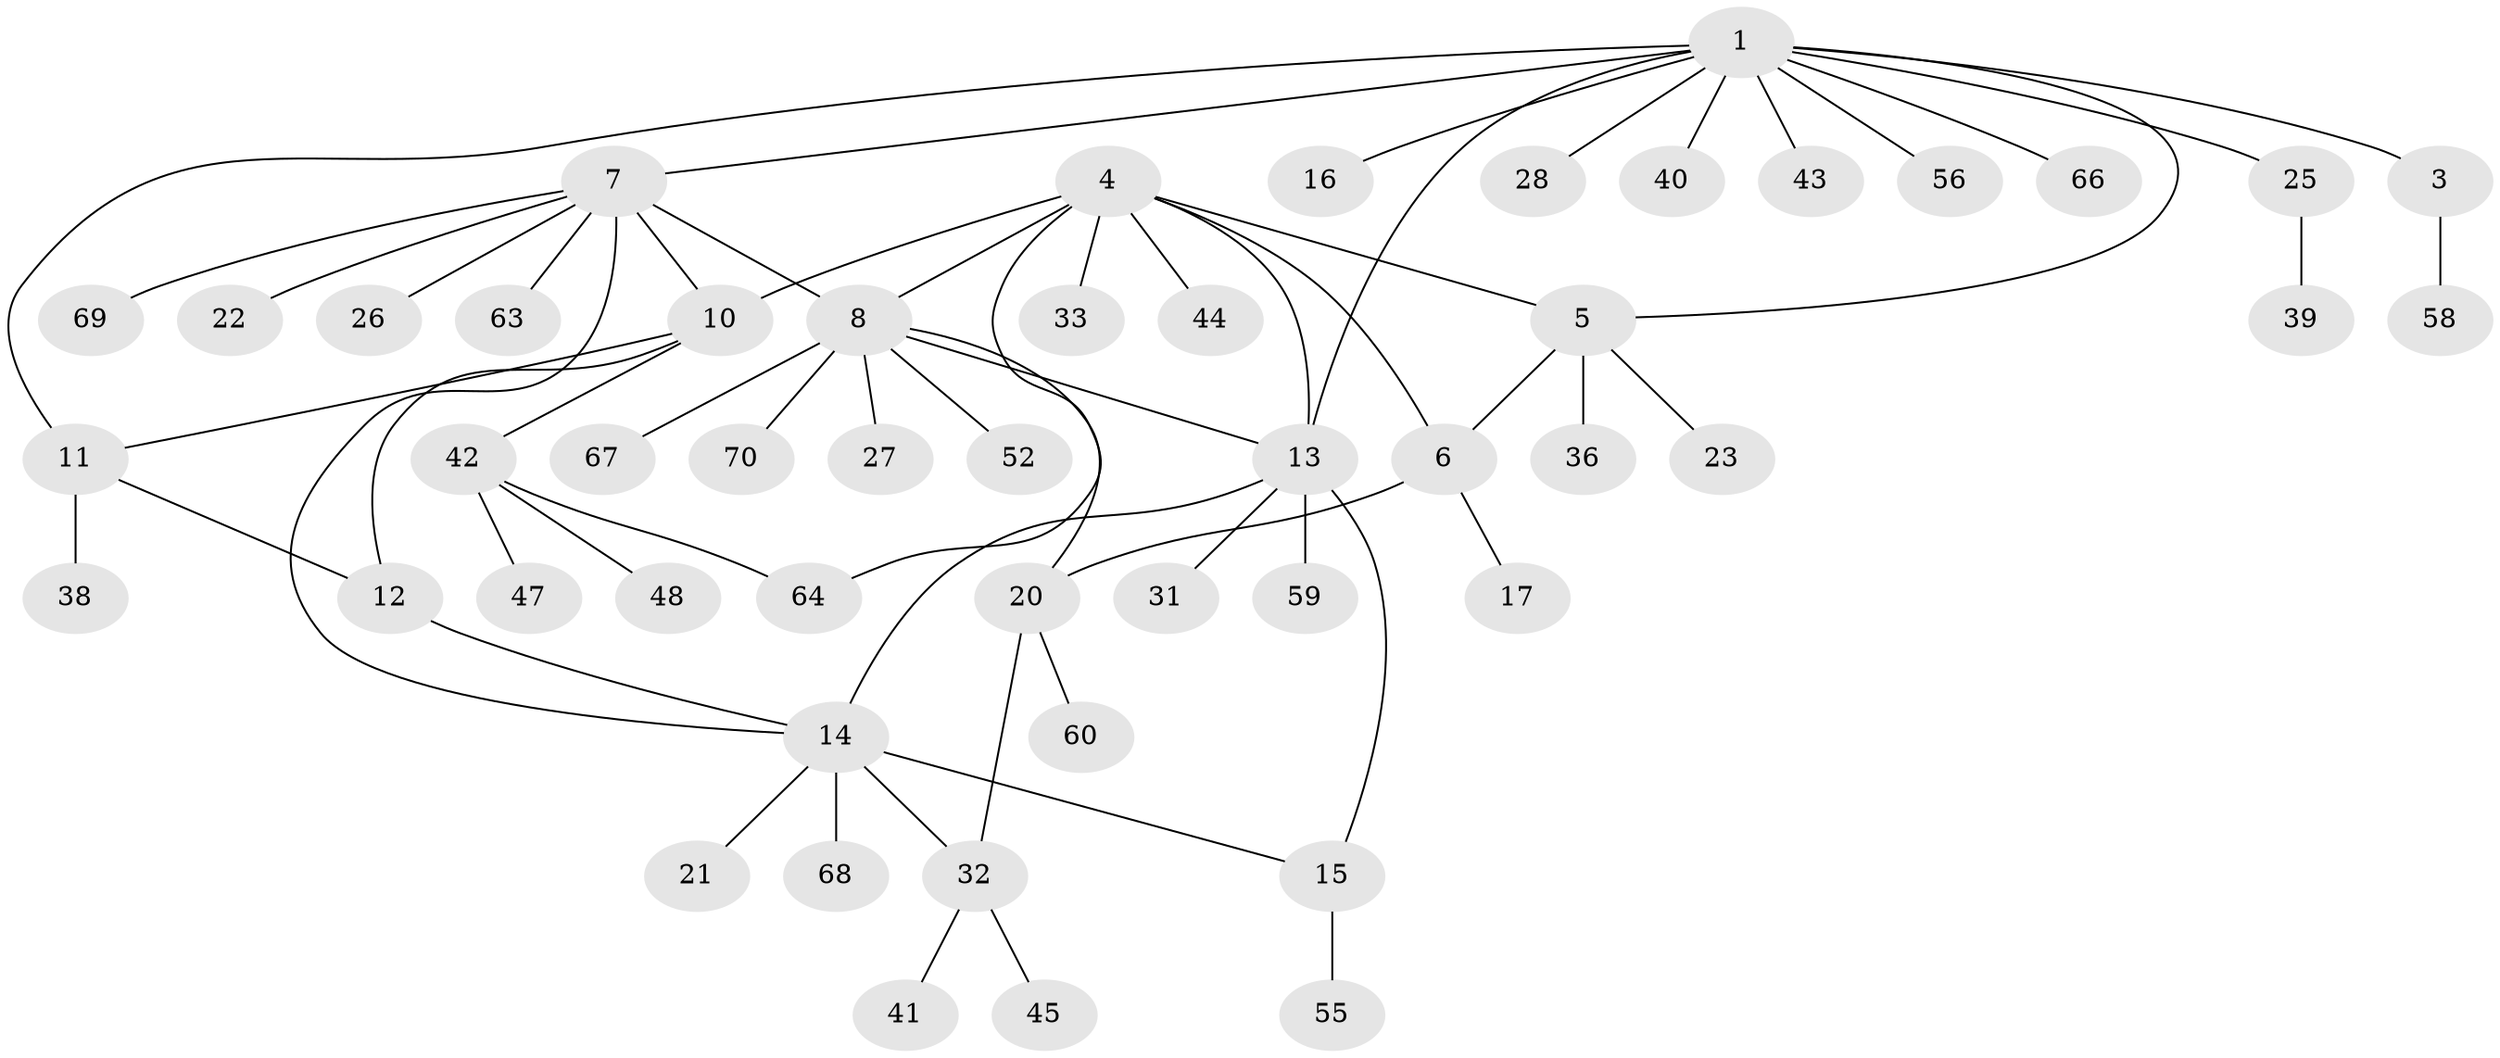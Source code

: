 // Generated by graph-tools (version 1.1) at 2025/52/02/27/25 19:52:19]
// undirected, 50 vertices, 62 edges
graph export_dot {
graph [start="1"]
  node [color=gray90,style=filled];
  1 [super="+2"];
  3 [super="+18"];
  4 [super="+57"];
  5 [super="+53"];
  6 [super="+24"];
  7 [super="+9"];
  8 [super="+19"];
  10;
  11 [super="+49"];
  12 [super="+37"];
  13 [super="+30"];
  14 [super="+50"];
  15 [super="+51"];
  16 [super="+62"];
  17;
  20 [super="+29"];
  21;
  22;
  23;
  25 [super="+46"];
  26;
  27;
  28;
  31;
  32 [super="+35"];
  33 [super="+34"];
  36;
  38 [super="+54"];
  39;
  40;
  41 [super="+65"];
  42 [super="+71"];
  43;
  44;
  45;
  47;
  48;
  52;
  55;
  56;
  58;
  59;
  60 [super="+61"];
  63;
  64;
  66;
  67;
  68;
  69;
  70;
  1 -- 3 [weight=2];
  1 -- 5;
  1 -- 7;
  1 -- 11 [weight=2];
  1 -- 16;
  1 -- 28;
  1 -- 66;
  1 -- 40;
  1 -- 43;
  1 -- 13;
  1 -- 56;
  1 -- 25;
  3 -- 58;
  4 -- 5;
  4 -- 6;
  4 -- 8;
  4 -- 10;
  4 -- 13;
  4 -- 33;
  4 -- 44;
  4 -- 64;
  5 -- 6;
  5 -- 23;
  5 -- 36;
  6 -- 17;
  6 -- 20;
  7 -- 8 [weight=2];
  7 -- 10;
  7 -- 26;
  7 -- 69;
  7 -- 63;
  7 -- 22;
  7 -- 14;
  8 -- 13;
  8 -- 20;
  8 -- 27;
  8 -- 52;
  8 -- 67;
  8 -- 70;
  10 -- 11;
  10 -- 12;
  10 -- 42;
  11 -- 12;
  11 -- 38;
  12 -- 14;
  13 -- 14;
  13 -- 15;
  13 -- 31;
  13 -- 59;
  14 -- 15;
  14 -- 21;
  14 -- 32;
  14 -- 68;
  15 -- 55;
  20 -- 32;
  20 -- 60;
  25 -- 39;
  32 -- 41;
  32 -- 45;
  42 -- 47;
  42 -- 48;
  42 -- 64;
}

